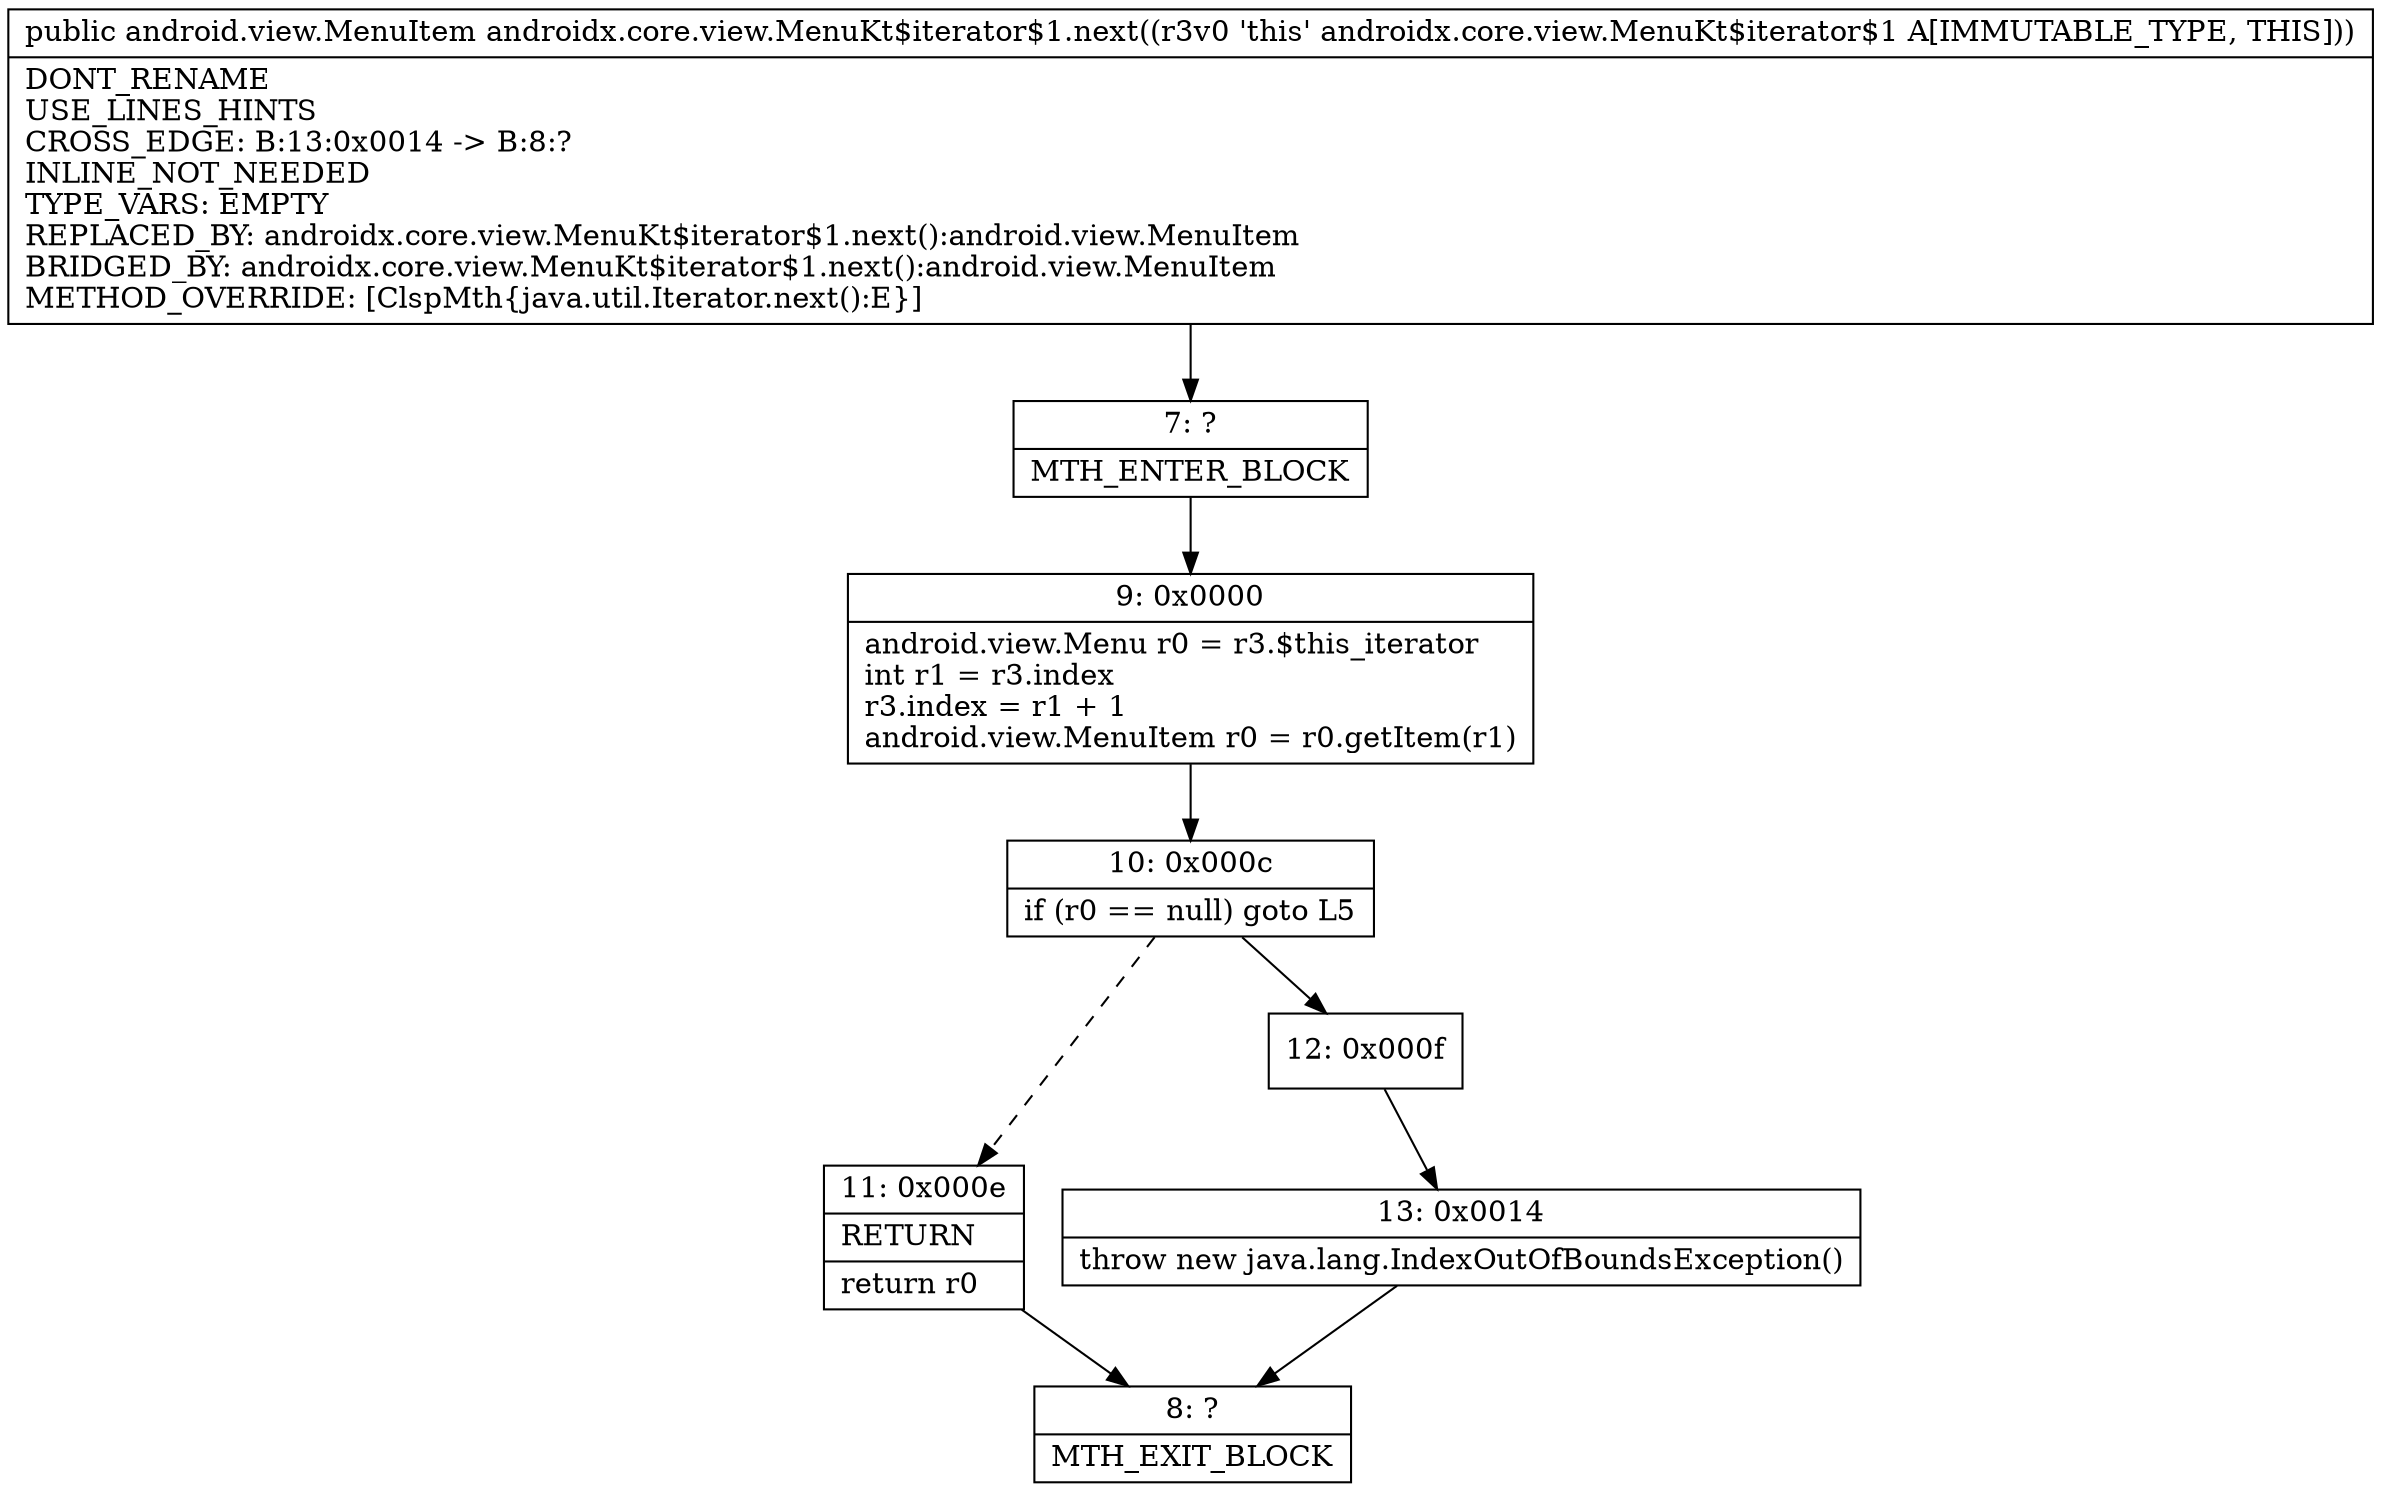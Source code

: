 digraph "CFG forandroidx.core.view.MenuKt$iterator$1.next()Landroid\/view\/MenuItem;" {
Node_7 [shape=record,label="{7\:\ ?|MTH_ENTER_BLOCK\l}"];
Node_9 [shape=record,label="{9\:\ 0x0000|android.view.Menu r0 = r3.$this_iterator\lint r1 = r3.index\lr3.index = r1 + 1\landroid.view.MenuItem r0 = r0.getItem(r1)\l}"];
Node_10 [shape=record,label="{10\:\ 0x000c|if (r0 == null) goto L5\l}"];
Node_11 [shape=record,label="{11\:\ 0x000e|RETURN\l|return r0\l}"];
Node_8 [shape=record,label="{8\:\ ?|MTH_EXIT_BLOCK\l}"];
Node_12 [shape=record,label="{12\:\ 0x000f}"];
Node_13 [shape=record,label="{13\:\ 0x0014|throw new java.lang.IndexOutOfBoundsException()\l}"];
MethodNode[shape=record,label="{public android.view.MenuItem androidx.core.view.MenuKt$iterator$1.next((r3v0 'this' androidx.core.view.MenuKt$iterator$1 A[IMMUTABLE_TYPE, THIS]))  | DONT_RENAME\lUSE_LINES_HINTS\lCROSS_EDGE: B:13:0x0014 \-\> B:8:?\lINLINE_NOT_NEEDED\lTYPE_VARS: EMPTY\lREPLACED_BY: androidx.core.view.MenuKt$iterator$1.next():android.view.MenuItem\lBRIDGED_BY: androidx.core.view.MenuKt$iterator$1.next():android.view.MenuItem\lMETHOD_OVERRIDE: [ClspMth\{java.util.Iterator.next():E\}]\l}"];
MethodNode -> Node_7;Node_7 -> Node_9;
Node_9 -> Node_10;
Node_10 -> Node_11[style=dashed];
Node_10 -> Node_12;
Node_11 -> Node_8;
Node_12 -> Node_13;
Node_13 -> Node_8;
}

